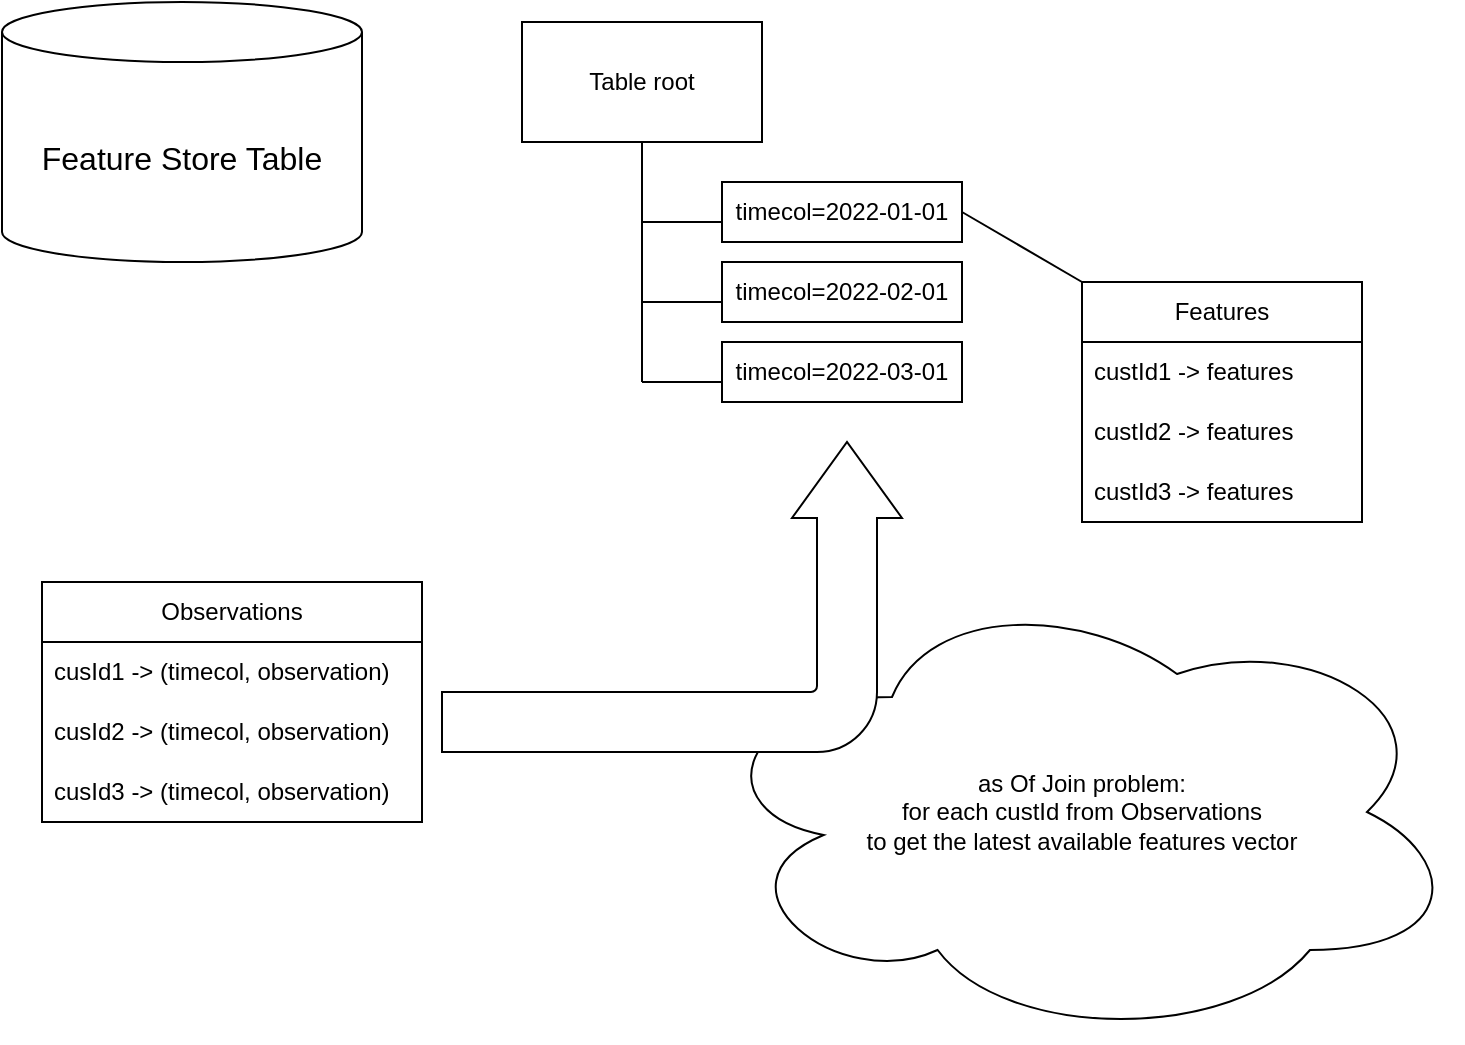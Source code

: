<mxfile version="24.0.4" type="device">
  <diagram name="Page-1" id="yR7qU-SAG9T4rPeix97t">
    <mxGraphModel dx="2049" dy="1197" grid="1" gridSize="10" guides="1" tooltips="1" connect="1" arrows="1" fold="1" page="1" pageScale="1" pageWidth="850" pageHeight="1100" math="0" shadow="0">
      <root>
        <mxCell id="0" />
        <mxCell id="1" parent="0" />
        <mxCell id="a4Vadw8tDmHCwKS2-tlQ-1" value="&lt;font style=&quot;font-size: 16px;&quot;&gt;Feature Store Table&lt;/font&gt;" style="shape=cylinder3;whiteSpace=wrap;html=1;boundedLbl=1;backgroundOutline=1;size=15;" vertex="1" parent="1">
          <mxGeometry x="120" y="210" width="180" height="130" as="geometry" />
        </mxCell>
        <mxCell id="a4Vadw8tDmHCwKS2-tlQ-2" value="" style="endArrow=none;html=1;rounded=0;" edge="1" parent="1">
          <mxGeometry width="50" height="50" relative="1" as="geometry">
            <mxPoint x="440" y="400" as="sourcePoint" />
            <mxPoint x="440" y="280" as="targetPoint" />
          </mxGeometry>
        </mxCell>
        <mxCell id="a4Vadw8tDmHCwKS2-tlQ-3" value="" style="endArrow=none;html=1;rounded=0;" edge="1" parent="1">
          <mxGeometry width="50" height="50" relative="1" as="geometry">
            <mxPoint x="440" y="320" as="sourcePoint" />
            <mxPoint x="480" y="320" as="targetPoint" />
          </mxGeometry>
        </mxCell>
        <mxCell id="a4Vadw8tDmHCwKS2-tlQ-4" value="" style="endArrow=none;html=1;rounded=0;" edge="1" parent="1">
          <mxGeometry width="50" height="50" relative="1" as="geometry">
            <mxPoint x="440" y="360" as="sourcePoint" />
            <mxPoint x="480" y="360" as="targetPoint" />
          </mxGeometry>
        </mxCell>
        <mxCell id="a4Vadw8tDmHCwKS2-tlQ-5" value="" style="endArrow=none;html=1;rounded=0;" edge="1" parent="1">
          <mxGeometry width="50" height="50" relative="1" as="geometry">
            <mxPoint x="440" y="400" as="sourcePoint" />
            <mxPoint x="480" y="400" as="targetPoint" />
          </mxGeometry>
        </mxCell>
        <mxCell id="a4Vadw8tDmHCwKS2-tlQ-11" value="timecol=2022-01-01" style="rounded=0;whiteSpace=wrap;html=1;" vertex="1" parent="1">
          <mxGeometry x="480" y="300" width="120" height="30" as="geometry" />
        </mxCell>
        <mxCell id="a4Vadw8tDmHCwKS2-tlQ-12" value="timecol=2022-02-01" style="rounded=0;whiteSpace=wrap;html=1;" vertex="1" parent="1">
          <mxGeometry x="480" y="340" width="120" height="30" as="geometry" />
        </mxCell>
        <mxCell id="a4Vadw8tDmHCwKS2-tlQ-13" value="timecol=2022-03&lt;span style=&quot;background-color: initial;&quot;&gt;-01&lt;/span&gt;" style="rounded=0;whiteSpace=wrap;html=1;" vertex="1" parent="1">
          <mxGeometry x="480" y="380" width="120" height="30" as="geometry" />
        </mxCell>
        <mxCell id="a4Vadw8tDmHCwKS2-tlQ-15" value="Table root" style="rounded=0;whiteSpace=wrap;html=1;" vertex="1" parent="1">
          <mxGeometry x="380" y="220" width="120" height="60" as="geometry" />
        </mxCell>
        <mxCell id="a4Vadw8tDmHCwKS2-tlQ-16" value="Features" style="swimlane;fontStyle=0;childLayout=stackLayout;horizontal=1;startSize=30;horizontalStack=0;resizeParent=1;resizeParentMax=0;resizeLast=0;collapsible=1;marginBottom=0;whiteSpace=wrap;html=1;" vertex="1" parent="1">
          <mxGeometry x="660" y="350" width="140" height="120" as="geometry">
            <mxRectangle x="670" y="230" width="90" height="30" as="alternateBounds" />
          </mxGeometry>
        </mxCell>
        <mxCell id="a4Vadw8tDmHCwKS2-tlQ-17" value="custId1 -&amp;gt; features" style="text;strokeColor=none;fillColor=none;align=left;verticalAlign=middle;spacingLeft=4;spacingRight=4;overflow=hidden;points=[[0,0.5],[1,0.5]];portConstraint=eastwest;rotatable=0;whiteSpace=wrap;html=1;" vertex="1" parent="a4Vadw8tDmHCwKS2-tlQ-16">
          <mxGeometry y="30" width="140" height="30" as="geometry" />
        </mxCell>
        <mxCell id="a4Vadw8tDmHCwKS2-tlQ-18" value="custId2 -&amp;gt; features" style="text;strokeColor=none;fillColor=none;align=left;verticalAlign=middle;spacingLeft=4;spacingRight=4;overflow=hidden;points=[[0,0.5],[1,0.5]];portConstraint=eastwest;rotatable=0;whiteSpace=wrap;html=1;" vertex="1" parent="a4Vadw8tDmHCwKS2-tlQ-16">
          <mxGeometry y="60" width="140" height="30" as="geometry" />
        </mxCell>
        <mxCell id="a4Vadw8tDmHCwKS2-tlQ-19" value="custId3 -&amp;gt; features" style="text;strokeColor=none;fillColor=none;align=left;verticalAlign=middle;spacingLeft=4;spacingRight=4;overflow=hidden;points=[[0,0.5],[1,0.5]];portConstraint=eastwest;rotatable=0;whiteSpace=wrap;html=1;" vertex="1" parent="a4Vadw8tDmHCwKS2-tlQ-16">
          <mxGeometry y="90" width="140" height="30" as="geometry" />
        </mxCell>
        <mxCell id="a4Vadw8tDmHCwKS2-tlQ-20" value="" style="endArrow=none;html=1;rounded=0;exitX=1;exitY=0.5;exitDx=0;exitDy=0;entryX=0;entryY=0;entryDx=0;entryDy=0;" edge="1" parent="1" source="a4Vadw8tDmHCwKS2-tlQ-11" target="a4Vadw8tDmHCwKS2-tlQ-16">
          <mxGeometry width="50" height="50" relative="1" as="geometry">
            <mxPoint x="670" y="460" as="sourcePoint" />
            <mxPoint x="720" y="410" as="targetPoint" />
          </mxGeometry>
        </mxCell>
        <mxCell id="a4Vadw8tDmHCwKS2-tlQ-22" value="Observations" style="swimlane;fontStyle=0;childLayout=stackLayout;horizontal=1;startSize=30;horizontalStack=0;resizeParent=1;resizeParentMax=0;resizeLast=0;collapsible=1;marginBottom=0;whiteSpace=wrap;html=1;" vertex="1" parent="1">
          <mxGeometry x="140" y="500" width="190" height="120" as="geometry">
            <mxRectangle x="670" y="230" width="90" height="30" as="alternateBounds" />
          </mxGeometry>
        </mxCell>
        <mxCell id="a4Vadw8tDmHCwKS2-tlQ-23" value="cusId1 -&amp;gt; (timecol, observation)" style="text;strokeColor=none;fillColor=none;align=left;verticalAlign=middle;spacingLeft=4;spacingRight=4;overflow=hidden;points=[[0,0.5],[1,0.5]];portConstraint=eastwest;rotatable=0;whiteSpace=wrap;html=1;" vertex="1" parent="a4Vadw8tDmHCwKS2-tlQ-22">
          <mxGeometry y="30" width="190" height="30" as="geometry" />
        </mxCell>
        <mxCell id="a4Vadw8tDmHCwKS2-tlQ-24" value="cusId2 -&amp;gt; (timecol, observation)" style="text;strokeColor=none;fillColor=none;align=left;verticalAlign=middle;spacingLeft=4;spacingRight=4;overflow=hidden;points=[[0,0.5],[1,0.5]];portConstraint=eastwest;rotatable=0;whiteSpace=wrap;html=1;" vertex="1" parent="a4Vadw8tDmHCwKS2-tlQ-22">
          <mxGeometry y="60" width="190" height="30" as="geometry" />
        </mxCell>
        <mxCell id="a4Vadw8tDmHCwKS2-tlQ-25" value="cusId3 -&amp;gt; (timecol, observation)" style="text;strokeColor=none;fillColor=none;align=left;verticalAlign=middle;spacingLeft=4;spacingRight=4;overflow=hidden;points=[[0,0.5],[1,0.5]];portConstraint=eastwest;rotatable=0;whiteSpace=wrap;html=1;" vertex="1" parent="a4Vadw8tDmHCwKS2-tlQ-22">
          <mxGeometry y="90" width="190" height="30" as="geometry" />
        </mxCell>
        <mxCell id="a4Vadw8tDmHCwKS2-tlQ-27" value="as Of Join problem:&lt;div&gt;for each custId from Observations&lt;/div&gt;&lt;div&gt;to get the latest available features vector&lt;/div&gt;" style="ellipse;shape=cloud;whiteSpace=wrap;html=1;" vertex="1" parent="1">
          <mxGeometry x="470" y="500" width="380" height="230" as="geometry" />
        </mxCell>
        <mxCell id="a4Vadw8tDmHCwKS2-tlQ-26" value="" style="html=1;shadow=0;dashed=0;align=center;verticalAlign=middle;shape=mxgraph.arrows2.bendArrow;dy=15;dx=38;notch=0;arrowHead=55;rounded=1;rotation=0;direction=south;flipV=1;flipH=0;" vertex="1" parent="1">
          <mxGeometry x="340" y="430" width="230" height="155" as="geometry" />
        </mxCell>
      </root>
    </mxGraphModel>
  </diagram>
</mxfile>
